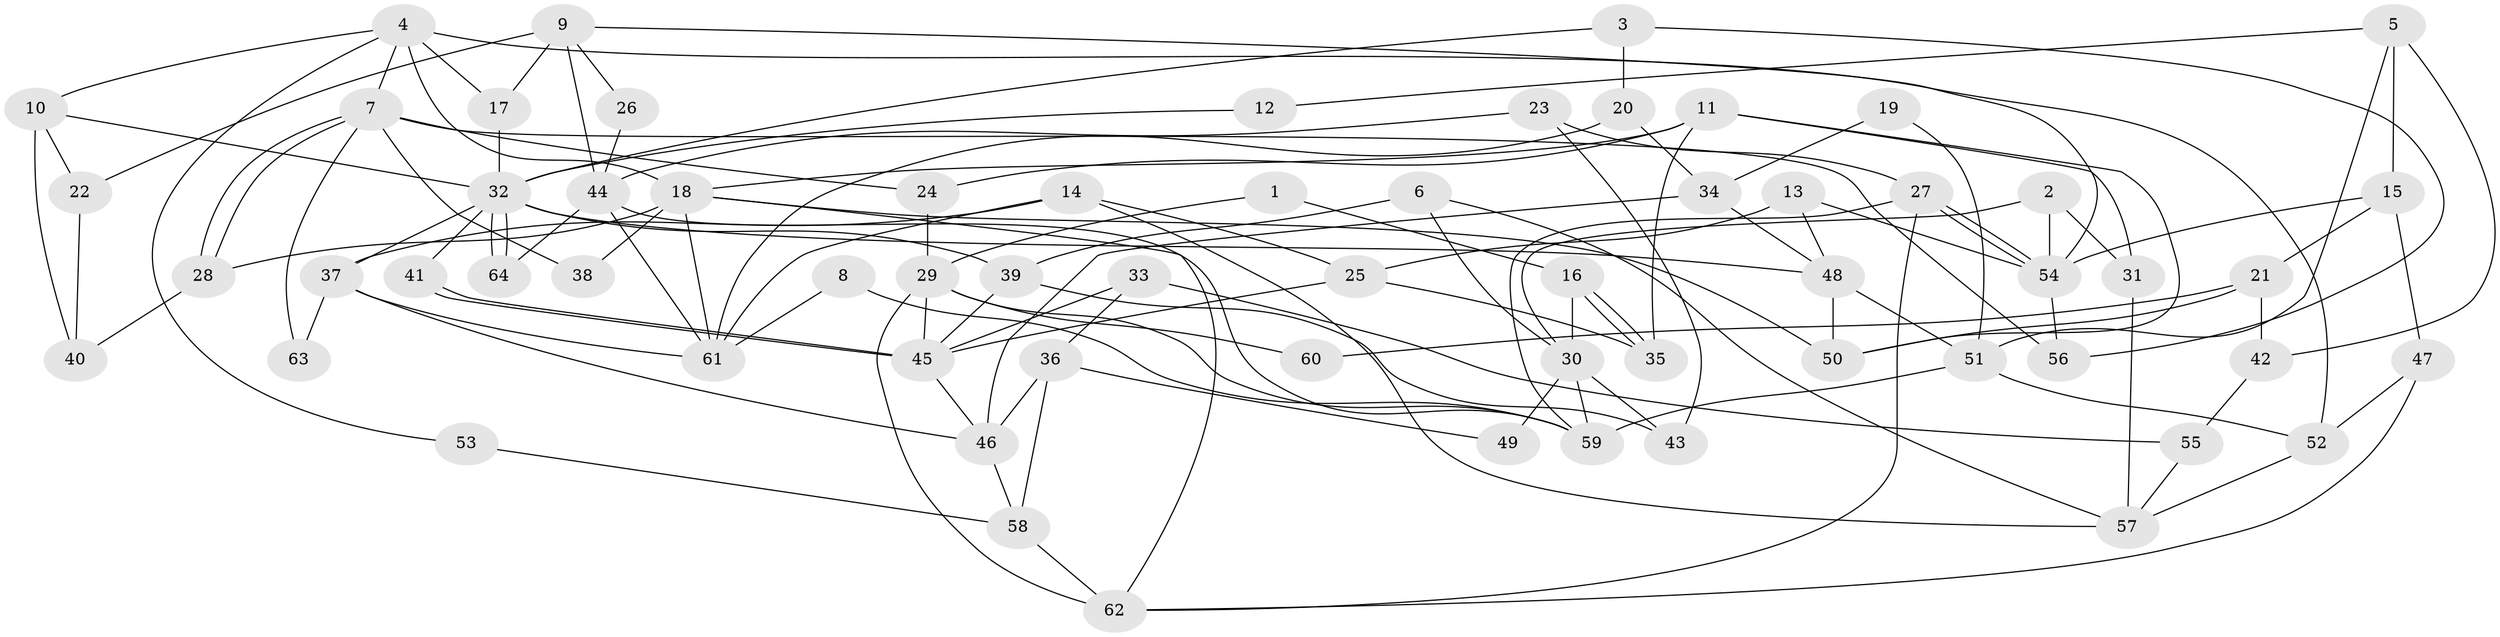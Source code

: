 // Generated by graph-tools (version 1.1) at 2025/36/03/09/25 02:36:00]
// undirected, 64 vertices, 128 edges
graph export_dot {
graph [start="1"]
  node [color=gray90,style=filled];
  1;
  2;
  3;
  4;
  5;
  6;
  7;
  8;
  9;
  10;
  11;
  12;
  13;
  14;
  15;
  16;
  17;
  18;
  19;
  20;
  21;
  22;
  23;
  24;
  25;
  26;
  27;
  28;
  29;
  30;
  31;
  32;
  33;
  34;
  35;
  36;
  37;
  38;
  39;
  40;
  41;
  42;
  43;
  44;
  45;
  46;
  47;
  48;
  49;
  50;
  51;
  52;
  53;
  54;
  55;
  56;
  57;
  58;
  59;
  60;
  61;
  62;
  63;
  64;
  1 -- 29;
  1 -- 16;
  2 -- 54;
  2 -- 30;
  2 -- 31;
  3 -- 32;
  3 -- 56;
  3 -- 20;
  4 -- 10;
  4 -- 52;
  4 -- 7;
  4 -- 17;
  4 -- 18;
  4 -- 53;
  5 -- 51;
  5 -- 42;
  5 -- 12;
  5 -- 15;
  6 -- 57;
  6 -- 30;
  6 -- 39;
  7 -- 28;
  7 -- 28;
  7 -- 24;
  7 -- 38;
  7 -- 56;
  7 -- 63;
  8 -- 59;
  8 -- 61;
  9 -- 54;
  9 -- 17;
  9 -- 22;
  9 -- 26;
  9 -- 44;
  10 -- 32;
  10 -- 22;
  10 -- 40;
  11 -- 24;
  11 -- 18;
  11 -- 31;
  11 -- 35;
  11 -- 50;
  12 -- 32;
  13 -- 25;
  13 -- 48;
  13 -- 54;
  14 -- 25;
  14 -- 61;
  14 -- 37;
  14 -- 57;
  15 -- 54;
  15 -- 21;
  15 -- 47;
  16 -- 30;
  16 -- 35;
  16 -- 35;
  17 -- 32;
  18 -- 61;
  18 -- 28;
  18 -- 38;
  18 -- 50;
  18 -- 62;
  19 -- 34;
  19 -- 51;
  20 -- 61;
  20 -- 34;
  21 -- 50;
  21 -- 42;
  21 -- 60;
  22 -- 40;
  23 -- 27;
  23 -- 44;
  23 -- 43;
  24 -- 29;
  25 -- 35;
  25 -- 45;
  26 -- 44;
  27 -- 62;
  27 -- 54;
  27 -- 54;
  27 -- 59;
  28 -- 40;
  29 -- 45;
  29 -- 62;
  29 -- 59;
  29 -- 60;
  30 -- 59;
  30 -- 43;
  30 -- 49;
  31 -- 57;
  32 -- 64;
  32 -- 64;
  32 -- 39;
  32 -- 37;
  32 -- 41;
  32 -- 48;
  33 -- 45;
  33 -- 36;
  33 -- 55;
  34 -- 48;
  34 -- 46;
  36 -- 58;
  36 -- 46;
  36 -- 49;
  37 -- 46;
  37 -- 61;
  37 -- 63;
  39 -- 45;
  39 -- 43;
  41 -- 45;
  41 -- 45;
  42 -- 55;
  44 -- 59;
  44 -- 61;
  44 -- 64;
  45 -- 46;
  46 -- 58;
  47 -- 52;
  47 -- 62;
  48 -- 50;
  48 -- 51;
  51 -- 59;
  51 -- 52;
  52 -- 57;
  53 -- 58;
  54 -- 56;
  55 -- 57;
  58 -- 62;
}
